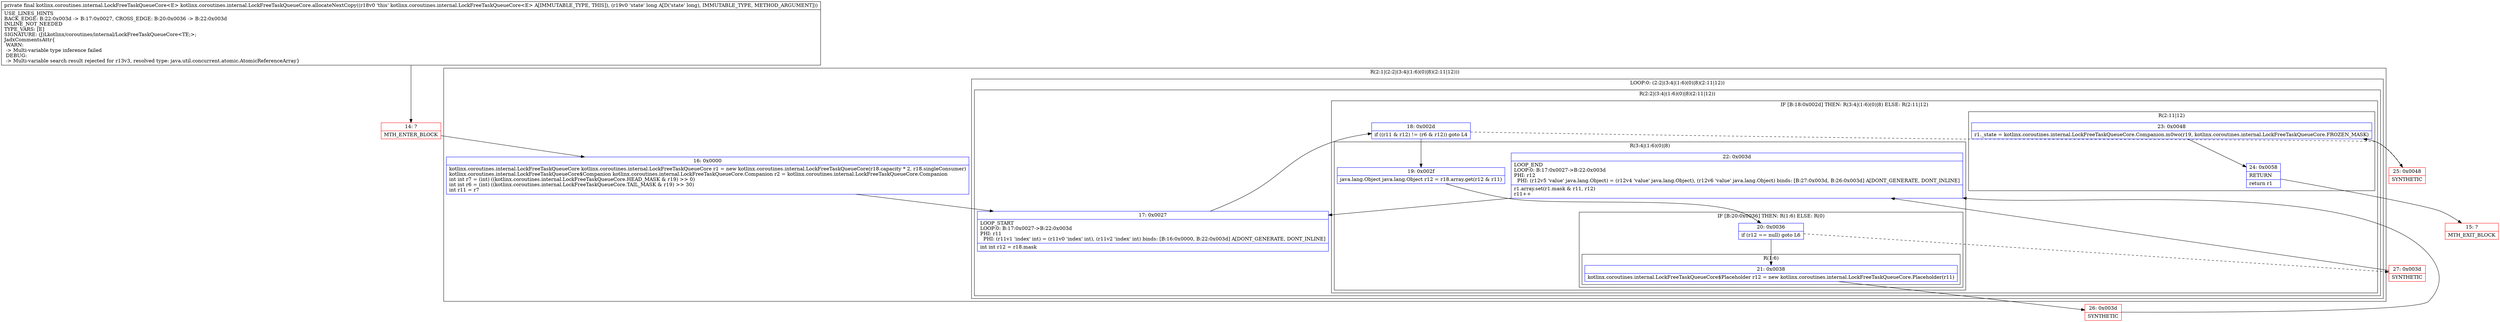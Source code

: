 digraph "CFG forkotlinx.coroutines.internal.LockFreeTaskQueueCore.allocateNextCopy(J)Lkotlinx\/coroutines\/internal\/LockFreeTaskQueueCore;" {
subgraph cluster_Region_1551462577 {
label = "R(2:1|(2:2|(3:4|(1:6)(0)|8)(2:11|12)))";
node [shape=record,color=blue];
Node_16 [shape=record,label="{16\:\ 0x0000|kotlinx.coroutines.internal.LockFreeTaskQueueCore kotlinx.coroutines.internal.LockFreeTaskQueueCore r1 = new kotlinx.coroutines.internal.LockFreeTaskQueueCore(r18.capacity * 2, r18.singleConsumer)\lkotlinx.coroutines.internal.LockFreeTaskQueueCore$Companion kotlinx.coroutines.internal.LockFreeTaskQueueCore.Companion r2 = kotlinx.coroutines.internal.LockFreeTaskQueueCore.Companion\lint int r7 = (int) ((kotlinx.coroutines.internal.LockFreeTaskQueueCore.HEAD_MASK & r19) \>\> 0)\lint int r6 = (int) ((kotlinx.coroutines.internal.LockFreeTaskQueueCore.TAIL_MASK & r19) \>\> 30)\lint r11 = r7\l}"];
subgraph cluster_LoopRegion_705833706 {
label = "LOOP:0: (2:2|(3:4|(1:6)(0)|8)(2:11|12))";
node [shape=record,color=blue];
subgraph cluster_Region_377549804 {
label = "R(2:2|(3:4|(1:6)(0)|8)(2:11|12))";
node [shape=record,color=blue];
Node_17 [shape=record,label="{17\:\ 0x0027|LOOP_START\lLOOP:0: B:17:0x0027\-\>B:22:0x003d\lPHI: r11 \l  PHI: (r11v1 'index' int) = (r11v0 'index' int), (r11v2 'index' int) binds: [B:16:0x0000, B:22:0x003d] A[DONT_GENERATE, DONT_INLINE]\l|int int r12 = r18.mask\l}"];
subgraph cluster_IfRegion_694989914 {
label = "IF [B:18:0x002d] THEN: R(3:4|(1:6)(0)|8) ELSE: R(2:11|12)";
node [shape=record,color=blue];
Node_18 [shape=record,label="{18\:\ 0x002d|if ((r11 & r12) != (r6 & r12)) goto L4\l}"];
subgraph cluster_Region_1826131692 {
label = "R(3:4|(1:6)(0)|8)";
node [shape=record,color=blue];
Node_19 [shape=record,label="{19\:\ 0x002f|java.lang.Object java.lang.Object r12 = r18.array.get(r12 & r11)\l}"];
subgraph cluster_IfRegion_270874135 {
label = "IF [B:20:0x0036] THEN: R(1:6) ELSE: R(0)";
node [shape=record,color=blue];
Node_20 [shape=record,label="{20\:\ 0x0036|if (r12 == null) goto L6\l}"];
subgraph cluster_Region_1049077054 {
label = "R(1:6)";
node [shape=record,color=blue];
Node_21 [shape=record,label="{21\:\ 0x0038|kotlinx.coroutines.internal.LockFreeTaskQueueCore$Placeholder r12 = new kotlinx.coroutines.internal.LockFreeTaskQueueCore.Placeholder(r11)\l}"];
}
subgraph cluster_Region_2004349104 {
label = "R(0)";
node [shape=record,color=blue];
}
}
Node_22 [shape=record,label="{22\:\ 0x003d|LOOP_END\lLOOP:0: B:17:0x0027\-\>B:22:0x003d\lPHI: r12 \l  PHI: (r12v5 'value' java.lang.Object) = (r12v4 'value' java.lang.Object), (r12v6 'value' java.lang.Object) binds: [B:27:0x003d, B:26:0x003d] A[DONT_GENERATE, DONT_INLINE]\l|r1.array.set(r1.mask & r11, r12)\lr11++\l}"];
}
subgraph cluster_Region_717593807 {
label = "R(2:11|12)";
node [shape=record,color=blue];
Node_23 [shape=record,label="{23\:\ 0x0048|r1._state = kotlinx.coroutines.internal.LockFreeTaskQueueCore.Companion.m0wo(r19, kotlinx.coroutines.internal.LockFreeTaskQueueCore.FROZEN_MASK)\l}"];
Node_24 [shape=record,label="{24\:\ 0x0058|RETURN\l|return r1\l}"];
}
}
}
}
}
Node_14 [shape=record,color=red,label="{14\:\ ?|MTH_ENTER_BLOCK\l}"];
Node_26 [shape=record,color=red,label="{26\:\ 0x003d|SYNTHETIC\l}"];
Node_27 [shape=record,color=red,label="{27\:\ 0x003d|SYNTHETIC\l}"];
Node_25 [shape=record,color=red,label="{25\:\ 0x0048|SYNTHETIC\l}"];
Node_15 [shape=record,color=red,label="{15\:\ ?|MTH_EXIT_BLOCK\l}"];
MethodNode[shape=record,label="{private final kotlinx.coroutines.internal.LockFreeTaskQueueCore\<E\> kotlinx.coroutines.internal.LockFreeTaskQueueCore.allocateNextCopy((r18v0 'this' kotlinx.coroutines.internal.LockFreeTaskQueueCore\<E\> A[IMMUTABLE_TYPE, THIS]), (r19v0 'state' long A[D('state' long), IMMUTABLE_TYPE, METHOD_ARGUMENT]))  | USE_LINES_HINTS\lBACK_EDGE: B:22:0x003d \-\> B:17:0x0027, CROSS_EDGE: B:20:0x0036 \-\> B:22:0x003d\lINLINE_NOT_NEEDED\lTYPE_VARS: [E]\lSIGNATURE: (J)Lkotlinx\/coroutines\/internal\/LockFreeTaskQueueCore\<TE;\>;\lJadxCommentsAttr\{\l WARN: \l \-\> Multi\-variable type inference failed\l DEBUG: \l \-\> Multi\-variable search result rejected for r13v3, resolved type: java.util.concurrent.atomic.AtomicReferenceArray\}\l}"];
MethodNode -> Node_14;Node_16 -> Node_17;
Node_17 -> Node_18;
Node_18 -> Node_19;
Node_18 -> Node_25[style=dashed];
Node_19 -> Node_20;
Node_20 -> Node_21;
Node_20 -> Node_27[style=dashed];
Node_21 -> Node_26;
Node_22 -> Node_17;
Node_23 -> Node_24;
Node_24 -> Node_15;
Node_14 -> Node_16;
Node_26 -> Node_22;
Node_27 -> Node_22;
Node_25 -> Node_23;
}

